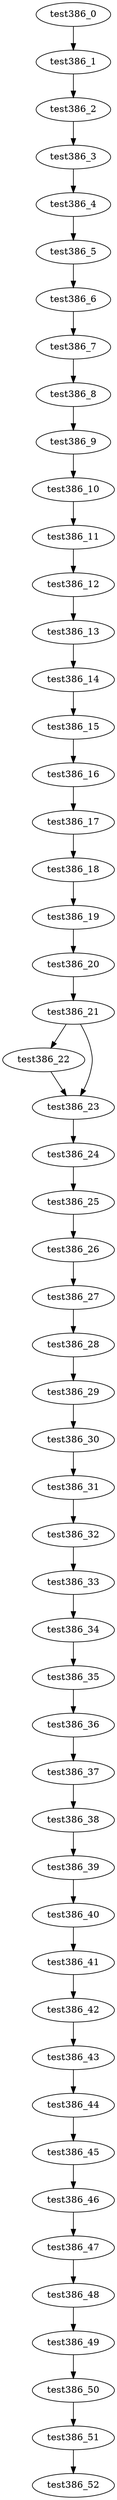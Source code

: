 digraph G {
test386_0->test386_1;
test386_1->test386_2;
test386_2->test386_3;
test386_3->test386_4;
test386_4->test386_5;
test386_5->test386_6;
test386_6->test386_7;
test386_7->test386_8;
test386_8->test386_9;
test386_9->test386_10;
test386_10->test386_11;
test386_11->test386_12;
test386_12->test386_13;
test386_13->test386_14;
test386_14->test386_15;
test386_15->test386_16;
test386_16->test386_17;
test386_17->test386_18;
test386_18->test386_19;
test386_19->test386_20;
test386_20->test386_21;
test386_21->test386_22;
test386_21->test386_23;
test386_22->test386_23;
test386_23->test386_24;
test386_24->test386_25;
test386_25->test386_26;
test386_26->test386_27;
test386_27->test386_28;
test386_28->test386_29;
test386_29->test386_30;
test386_30->test386_31;
test386_31->test386_32;
test386_32->test386_33;
test386_33->test386_34;
test386_34->test386_35;
test386_35->test386_36;
test386_36->test386_37;
test386_37->test386_38;
test386_38->test386_39;
test386_39->test386_40;
test386_40->test386_41;
test386_41->test386_42;
test386_42->test386_43;
test386_43->test386_44;
test386_44->test386_45;
test386_45->test386_46;
test386_46->test386_47;
test386_47->test386_48;
test386_48->test386_49;
test386_49->test386_50;
test386_50->test386_51;
test386_51->test386_52;

}
